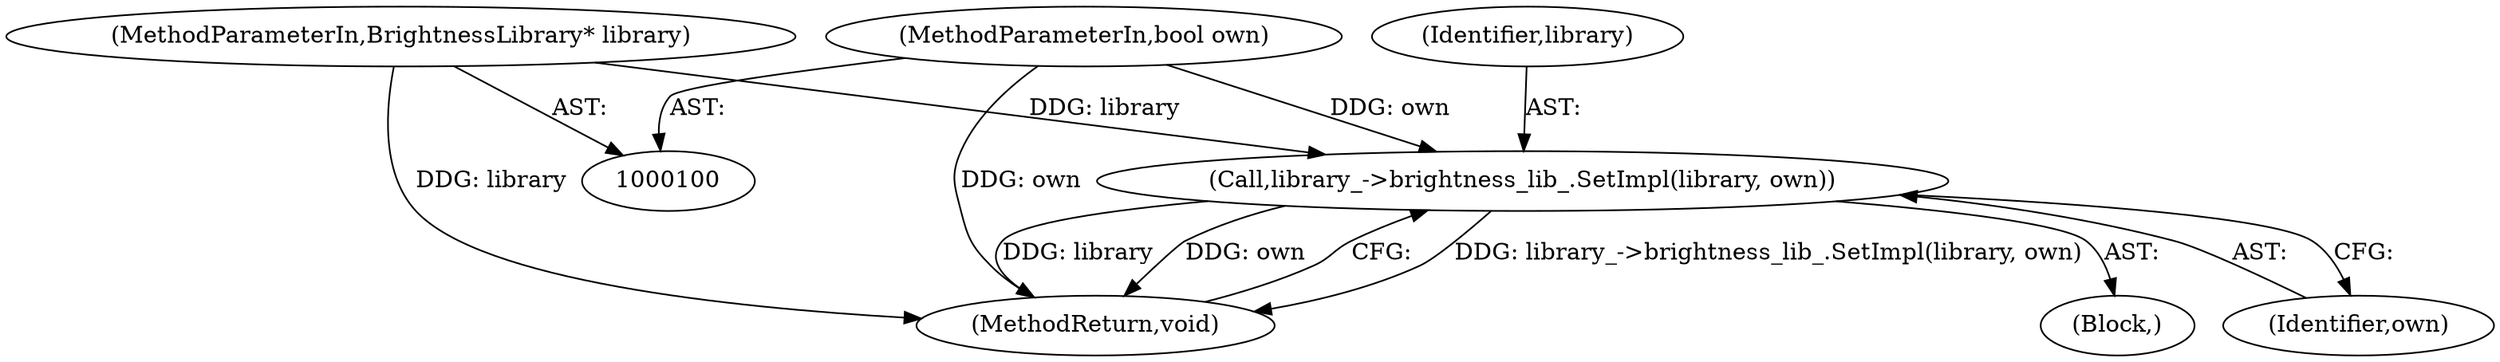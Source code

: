 digraph "1_Chrome_b3ae5db129f88dae153880e84bdabea8ce2ca89b_14@pointer" {
"1000104" [label="(Call,library_->brightness_lib_.SetImpl(library, own))"];
"1000101" [label="(MethodParameterIn,BrightnessLibrary* library)"];
"1000102" [label="(MethodParameterIn,bool own)"];
"1000107" [label="(MethodReturn,void)"];
"1000103" [label="(Block,)"];
"1000102" [label="(MethodParameterIn,bool own)"];
"1000104" [label="(Call,library_->brightness_lib_.SetImpl(library, own))"];
"1000106" [label="(Identifier,own)"];
"1000101" [label="(MethodParameterIn,BrightnessLibrary* library)"];
"1000105" [label="(Identifier,library)"];
"1000104" -> "1000103"  [label="AST: "];
"1000104" -> "1000106"  [label="CFG: "];
"1000105" -> "1000104"  [label="AST: "];
"1000106" -> "1000104"  [label="AST: "];
"1000107" -> "1000104"  [label="CFG: "];
"1000104" -> "1000107"  [label="DDG: library_->brightness_lib_.SetImpl(library, own)"];
"1000104" -> "1000107"  [label="DDG: library"];
"1000104" -> "1000107"  [label="DDG: own"];
"1000101" -> "1000104"  [label="DDG: library"];
"1000102" -> "1000104"  [label="DDG: own"];
"1000101" -> "1000100"  [label="AST: "];
"1000101" -> "1000107"  [label="DDG: library"];
"1000102" -> "1000100"  [label="AST: "];
"1000102" -> "1000107"  [label="DDG: own"];
}
